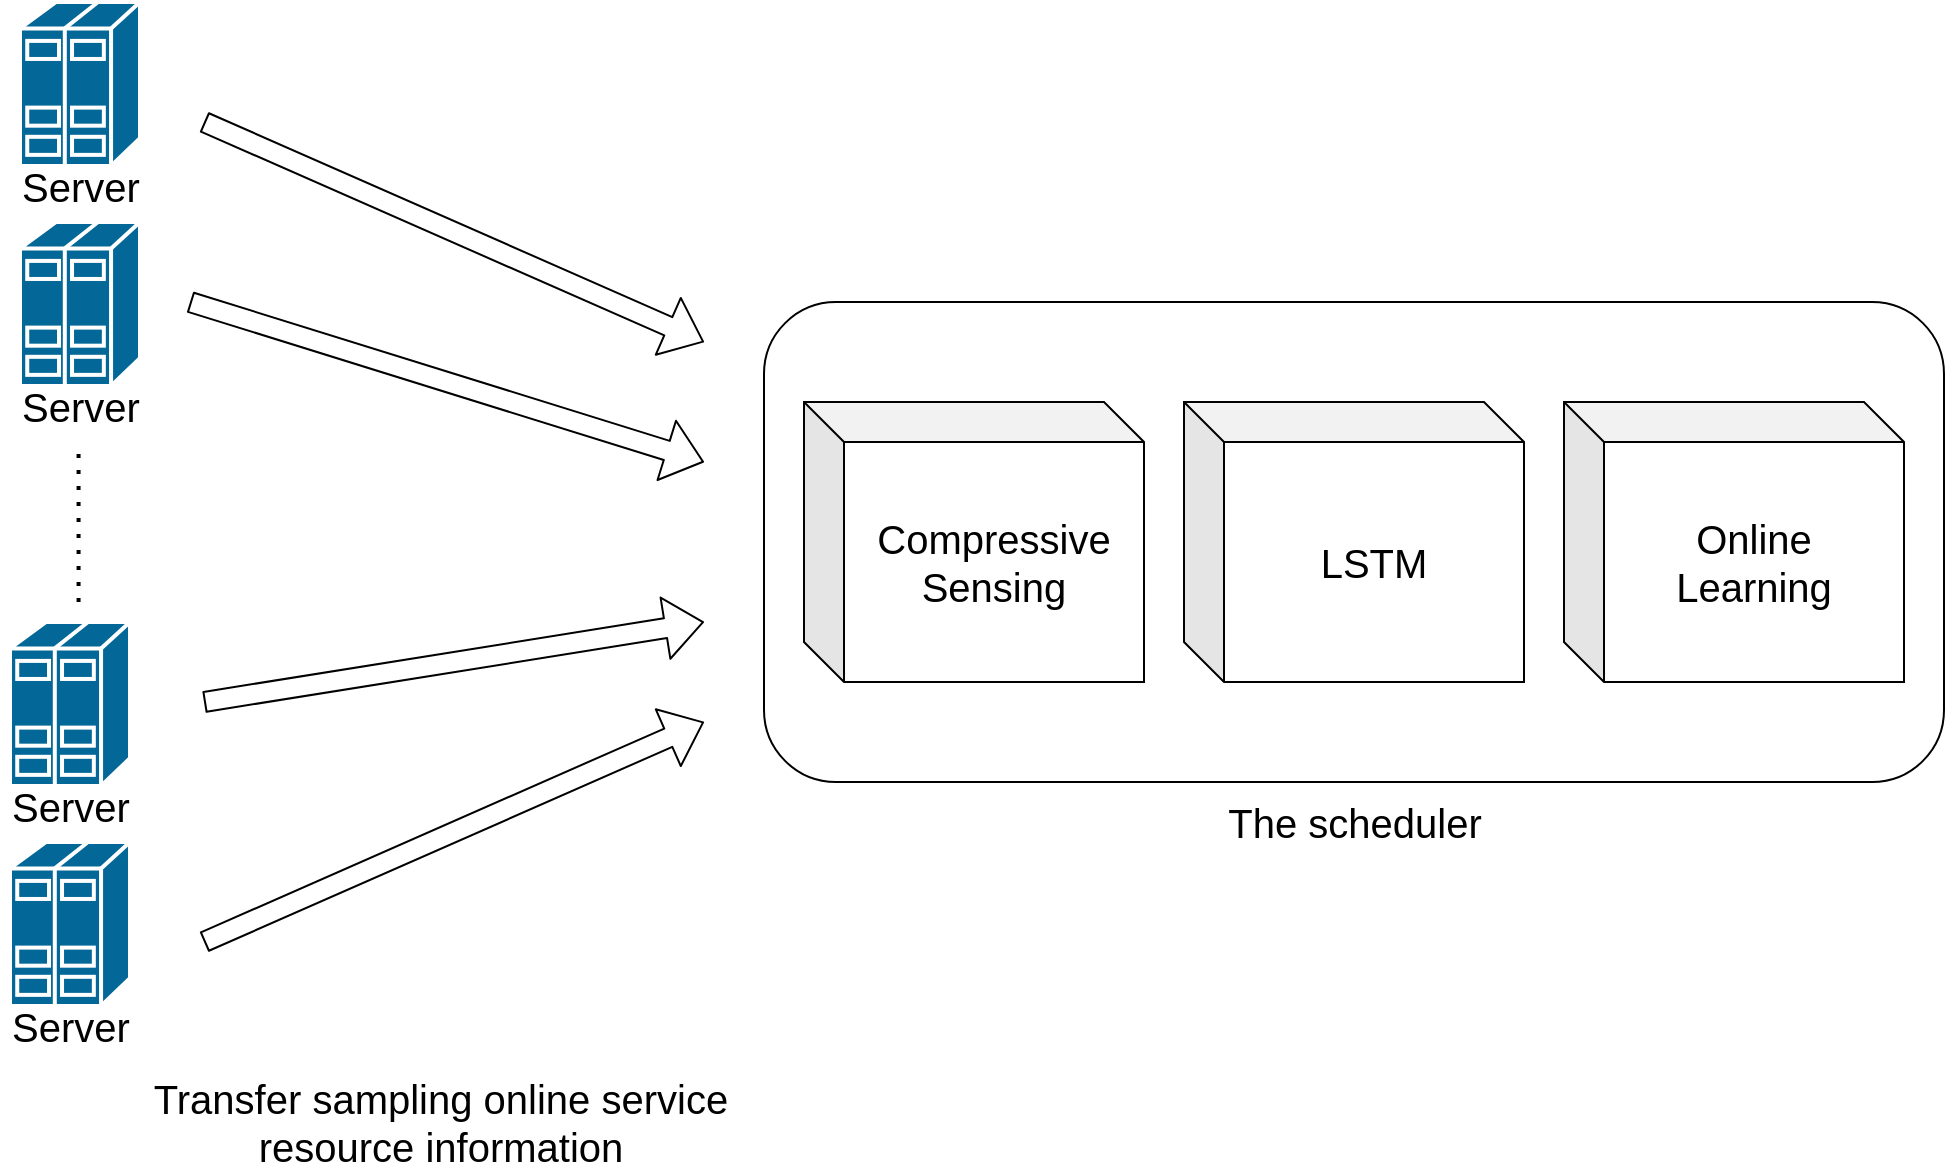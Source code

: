<mxfile version="13.5.7" type="github">
  <diagram name="Page-1" id="e3a06f82-3646-2815-327d-82caf3d4e204">
    <mxGraphModel dx="1483" dy="781" grid="1" gridSize="10" guides="1" tooltips="1" connect="1" arrows="1" fold="1" page="1" pageScale="1.5" pageWidth="1169" pageHeight="826" background="none" math="0" shadow="0">
      <root>
        <mxCell id="0" style=";html=1;" />
        <mxCell id="1" style=";html=1;" parent="0" />
        <mxCell id="1VLkWHA8B-hFSgV8j78G-37" value="" style="endArrow=none;dashed=1;html=1;dashPattern=1 3;strokeWidth=2;" edge="1" parent="1">
          <mxGeometry width="50" height="50" relative="1" as="geometry">
            <mxPoint x="417.29" y="340" as="sourcePoint" />
            <mxPoint x="417.29" y="260" as="targetPoint" />
            <Array as="points">
              <mxPoint x="417.29" y="300" />
            </Array>
          </mxGeometry>
        </mxCell>
        <mxCell id="1VLkWHA8B-hFSgV8j78G-38" value="&lt;font style=&quot;font-size: 20px&quot;&gt;Transfer sampling online service &lt;br&gt;resource information&lt;/font&gt;" style="text;html=1;resizable=0;autosize=1;align=center;verticalAlign=middle;points=[];fillColor=none;strokeColor=none;rounded=0;shadow=0;rotation=0;" vertex="1" parent="1">
          <mxGeometry x="448" y="580" width="300" height="40" as="geometry" />
        </mxCell>
        <mxCell id="1VLkWHA8B-hFSgV8j78G-39" value="" style="group" vertex="1" connectable="0" parent="1">
          <mxGeometry x="760" y="190" width="590" height="270" as="geometry" />
        </mxCell>
        <mxCell id="1VLkWHA8B-hFSgV8j78G-14" value="" style="rounded=1;whiteSpace=wrap;html=1;" vertex="1" parent="1VLkWHA8B-hFSgV8j78G-39">
          <mxGeometry width="590" height="240" as="geometry" />
        </mxCell>
        <mxCell id="1VLkWHA8B-hFSgV8j78G-33" value="&lt;font style=&quot;font-size: 20px&quot;&gt;The scheduler&lt;/font&gt;" style="text;html=1;resizable=0;autosize=1;align=center;verticalAlign=middle;points=[];fillColor=none;strokeColor=none;rounded=0;shadow=0;" vertex="1" parent="1VLkWHA8B-hFSgV8j78G-39">
          <mxGeometry x="225" y="250" width="140" height="20" as="geometry" />
        </mxCell>
        <mxCell id="1VLkWHA8B-hFSgV8j78G-40" value="&lt;font style=&quot;font-size: 20px&quot;&gt;Compressive&lt;br&gt;Sensing&lt;/font&gt;" style="shape=cube;whiteSpace=wrap;html=1;boundedLbl=1;backgroundOutline=1;darkOpacity=0.05;darkOpacity2=0.1;shadow=0;" vertex="1" parent="1VLkWHA8B-hFSgV8j78G-39">
          <mxGeometry x="20" y="50" width="170" height="140" as="geometry" />
        </mxCell>
        <mxCell id="1VLkWHA8B-hFSgV8j78G-46" value="&lt;span style=&quot;font-size: 20px&quot;&gt;LSTM&lt;/span&gt;" style="shape=cube;whiteSpace=wrap;html=1;boundedLbl=1;backgroundOutline=1;darkOpacity=0.05;darkOpacity2=0.1;shadow=0;" vertex="1" parent="1VLkWHA8B-hFSgV8j78G-39">
          <mxGeometry x="210" y="50" width="170" height="140" as="geometry" />
        </mxCell>
        <mxCell id="1VLkWHA8B-hFSgV8j78G-47" value="&lt;span style=&quot;font-size: 20px&quot;&gt;Online &lt;br&gt;Learning&lt;/span&gt;" style="shape=cube;whiteSpace=wrap;html=1;boundedLbl=1;backgroundOutline=1;darkOpacity=0.05;darkOpacity2=0.1;shadow=0;" vertex="1" parent="1VLkWHA8B-hFSgV8j78G-39">
          <mxGeometry x="400" y="50" width="170" height="140" as="geometry" />
        </mxCell>
        <mxCell id="1VLkWHA8B-hFSgV8j78G-49" value="" style="group" vertex="1" connectable="0" parent="1">
          <mxGeometry x="393" y="60" width="60" height="82" as="geometry" />
        </mxCell>
        <mxCell id="1VLkWHA8B-hFSgV8j78G-23" value="" style="group" vertex="1" connectable="0" parent="1VLkWHA8B-hFSgV8j78G-49">
          <mxGeometry width="60" height="82" as="geometry" />
        </mxCell>
        <mxCell id="1VLkWHA8B-hFSgV8j78G-8" value="" style="shape=mxgraph.cisco.servers.standard_host;html=1;pointerEvents=1;dashed=0;fillColor=#036897;strokeColor=#ffffff;strokeWidth=2;verticalLabelPosition=bottom;verticalAlign=top;align=center;outlineConnect=0;shadow=0;" vertex="1" parent="1VLkWHA8B-hFSgV8j78G-23">
          <mxGeometry x="7" width="43" height="62" as="geometry" />
        </mxCell>
        <mxCell id="1VLkWHA8B-hFSgV8j78G-18" value="&lt;font style=&quot;font-size: 20px&quot;&gt;Server&lt;/font&gt;" style="text;html=1;resizable=0;autosize=1;align=center;verticalAlign=middle;points=[];fillColor=none;strokeColor=none;rounded=0;shadow=0;" vertex="1" parent="1VLkWHA8B-hFSgV8j78G-23">
          <mxGeometry x="-10" y="62" width="70" height="20" as="geometry" />
        </mxCell>
        <mxCell id="1VLkWHA8B-hFSgV8j78G-19" value="" style="shape=mxgraph.cisco.servers.standard_host;html=1;pointerEvents=1;dashed=0;fillColor=#036897;strokeColor=#ffffff;strokeWidth=2;verticalLabelPosition=bottom;verticalAlign=top;align=center;outlineConnect=0;shadow=0;" vertex="1" parent="1VLkWHA8B-hFSgV8j78G-23">
          <mxGeometry x="-5" y="-20" width="60" height="82" as="geometry" />
        </mxCell>
        <mxCell id="1VLkWHA8B-hFSgV8j78G-50" value="" style="group" vertex="1" connectable="0" parent="1">
          <mxGeometry x="393" y="170" width="60" height="82" as="geometry" />
        </mxCell>
        <mxCell id="1VLkWHA8B-hFSgV8j78G-51" value="" style="group" vertex="1" connectable="0" parent="1VLkWHA8B-hFSgV8j78G-50">
          <mxGeometry width="60" height="82" as="geometry" />
        </mxCell>
        <mxCell id="1VLkWHA8B-hFSgV8j78G-52" value="" style="shape=mxgraph.cisco.servers.standard_host;html=1;pointerEvents=1;dashed=0;fillColor=#036897;strokeColor=#ffffff;strokeWidth=2;verticalLabelPosition=bottom;verticalAlign=top;align=center;outlineConnect=0;shadow=0;" vertex="1" parent="1VLkWHA8B-hFSgV8j78G-51">
          <mxGeometry x="7" width="43" height="62" as="geometry" />
        </mxCell>
        <mxCell id="1VLkWHA8B-hFSgV8j78G-53" value="&lt;font style=&quot;font-size: 20px&quot;&gt;Server&lt;/font&gt;" style="text;html=1;resizable=0;autosize=1;align=center;verticalAlign=middle;points=[];fillColor=none;strokeColor=none;rounded=0;shadow=0;" vertex="1" parent="1VLkWHA8B-hFSgV8j78G-51">
          <mxGeometry x="-10" y="62" width="70" height="20" as="geometry" />
        </mxCell>
        <mxCell id="1VLkWHA8B-hFSgV8j78G-54" value="" style="shape=mxgraph.cisco.servers.standard_host;html=1;pointerEvents=1;dashed=0;fillColor=#036897;strokeColor=#ffffff;strokeWidth=2;verticalLabelPosition=bottom;verticalAlign=top;align=center;outlineConnect=0;shadow=0;" vertex="1" parent="1VLkWHA8B-hFSgV8j78G-51">
          <mxGeometry x="-5" y="-20" width="60" height="82" as="geometry" />
        </mxCell>
        <mxCell id="1VLkWHA8B-hFSgV8j78G-55" value="" style="group" vertex="1" connectable="0" parent="1">
          <mxGeometry x="388" y="480" width="60" height="82" as="geometry" />
        </mxCell>
        <mxCell id="1VLkWHA8B-hFSgV8j78G-56" value="" style="group" vertex="1" connectable="0" parent="1VLkWHA8B-hFSgV8j78G-55">
          <mxGeometry width="60" height="82" as="geometry" />
        </mxCell>
        <mxCell id="1VLkWHA8B-hFSgV8j78G-57" value="" style="shape=mxgraph.cisco.servers.standard_host;html=1;pointerEvents=1;dashed=0;fillColor=#036897;strokeColor=#ffffff;strokeWidth=2;verticalLabelPosition=bottom;verticalAlign=top;align=center;outlineConnect=0;shadow=0;" vertex="1" parent="1VLkWHA8B-hFSgV8j78G-56">
          <mxGeometry x="7" width="43" height="62" as="geometry" />
        </mxCell>
        <mxCell id="1VLkWHA8B-hFSgV8j78G-58" value="&lt;font style=&quot;font-size: 20px&quot;&gt;Server&lt;/font&gt;" style="text;html=1;resizable=0;autosize=1;align=center;verticalAlign=middle;points=[];fillColor=none;strokeColor=none;rounded=0;shadow=0;" vertex="1" parent="1VLkWHA8B-hFSgV8j78G-56">
          <mxGeometry x="-10" y="62" width="70" height="20" as="geometry" />
        </mxCell>
        <mxCell id="1VLkWHA8B-hFSgV8j78G-59" value="" style="shape=mxgraph.cisco.servers.standard_host;html=1;pointerEvents=1;dashed=0;fillColor=#036897;strokeColor=#ffffff;strokeWidth=2;verticalLabelPosition=bottom;verticalAlign=top;align=center;outlineConnect=0;shadow=0;" vertex="1" parent="1VLkWHA8B-hFSgV8j78G-56">
          <mxGeometry x="-5" y="-20" width="60" height="82" as="geometry" />
        </mxCell>
        <mxCell id="1VLkWHA8B-hFSgV8j78G-60" value="" style="group" vertex="1" connectable="0" parent="1">
          <mxGeometry x="388" y="370" width="60" height="82" as="geometry" />
        </mxCell>
        <mxCell id="1VLkWHA8B-hFSgV8j78G-61" value="" style="group" vertex="1" connectable="0" parent="1VLkWHA8B-hFSgV8j78G-60">
          <mxGeometry width="60" height="82" as="geometry" />
        </mxCell>
        <mxCell id="1VLkWHA8B-hFSgV8j78G-62" value="" style="shape=mxgraph.cisco.servers.standard_host;html=1;pointerEvents=1;dashed=0;fillColor=#036897;strokeColor=#ffffff;strokeWidth=2;verticalLabelPosition=bottom;verticalAlign=top;align=center;outlineConnect=0;shadow=0;" vertex="1" parent="1VLkWHA8B-hFSgV8j78G-61">
          <mxGeometry x="7" width="43" height="62" as="geometry" />
        </mxCell>
        <mxCell id="1VLkWHA8B-hFSgV8j78G-63" value="&lt;font style=&quot;font-size: 20px&quot;&gt;Server&lt;/font&gt;" style="text;html=1;resizable=0;autosize=1;align=center;verticalAlign=middle;points=[];fillColor=none;strokeColor=none;rounded=0;shadow=0;" vertex="1" parent="1VLkWHA8B-hFSgV8j78G-61">
          <mxGeometry x="-10" y="62" width="70" height="20" as="geometry" />
        </mxCell>
        <mxCell id="1VLkWHA8B-hFSgV8j78G-64" value="" style="shape=mxgraph.cisco.servers.standard_host;html=1;pointerEvents=1;dashed=0;fillColor=#036897;strokeColor=#ffffff;strokeWidth=2;verticalLabelPosition=bottom;verticalAlign=top;align=center;outlineConnect=0;shadow=0;" vertex="1" parent="1VLkWHA8B-hFSgV8j78G-61">
          <mxGeometry x="-5" y="-20" width="60" height="82" as="geometry" />
        </mxCell>
        <mxCell id="1VLkWHA8B-hFSgV8j78G-66" value="" style="shape=flexArrow;endArrow=classic;html=1;" edge="1" parent="1">
          <mxGeometry width="50" height="50" relative="1" as="geometry">
            <mxPoint x="480" y="100" as="sourcePoint" />
            <mxPoint x="730" y="210" as="targetPoint" />
          </mxGeometry>
        </mxCell>
        <mxCell id="1VLkWHA8B-hFSgV8j78G-67" value="" style="shape=flexArrow;endArrow=classic;html=1;" edge="1" parent="1">
          <mxGeometry width="50" height="50" relative="1" as="geometry">
            <mxPoint x="473" y="190" as="sourcePoint" />
            <mxPoint x="730" y="270" as="targetPoint" />
          </mxGeometry>
        </mxCell>
        <mxCell id="1VLkWHA8B-hFSgV8j78G-68" value="" style="shape=flexArrow;endArrow=classic;html=1;" edge="1" parent="1">
          <mxGeometry width="50" height="50" relative="1" as="geometry">
            <mxPoint x="480.0" y="390" as="sourcePoint" />
            <mxPoint x="730" y="350" as="targetPoint" />
          </mxGeometry>
        </mxCell>
        <mxCell id="1VLkWHA8B-hFSgV8j78G-69" value="" style="shape=flexArrow;endArrow=classic;html=1;" edge="1" parent="1">
          <mxGeometry width="50" height="50" relative="1" as="geometry">
            <mxPoint x="480.0" y="510" as="sourcePoint" />
            <mxPoint x="730" y="400" as="targetPoint" />
          </mxGeometry>
        </mxCell>
      </root>
    </mxGraphModel>
  </diagram>
</mxfile>
